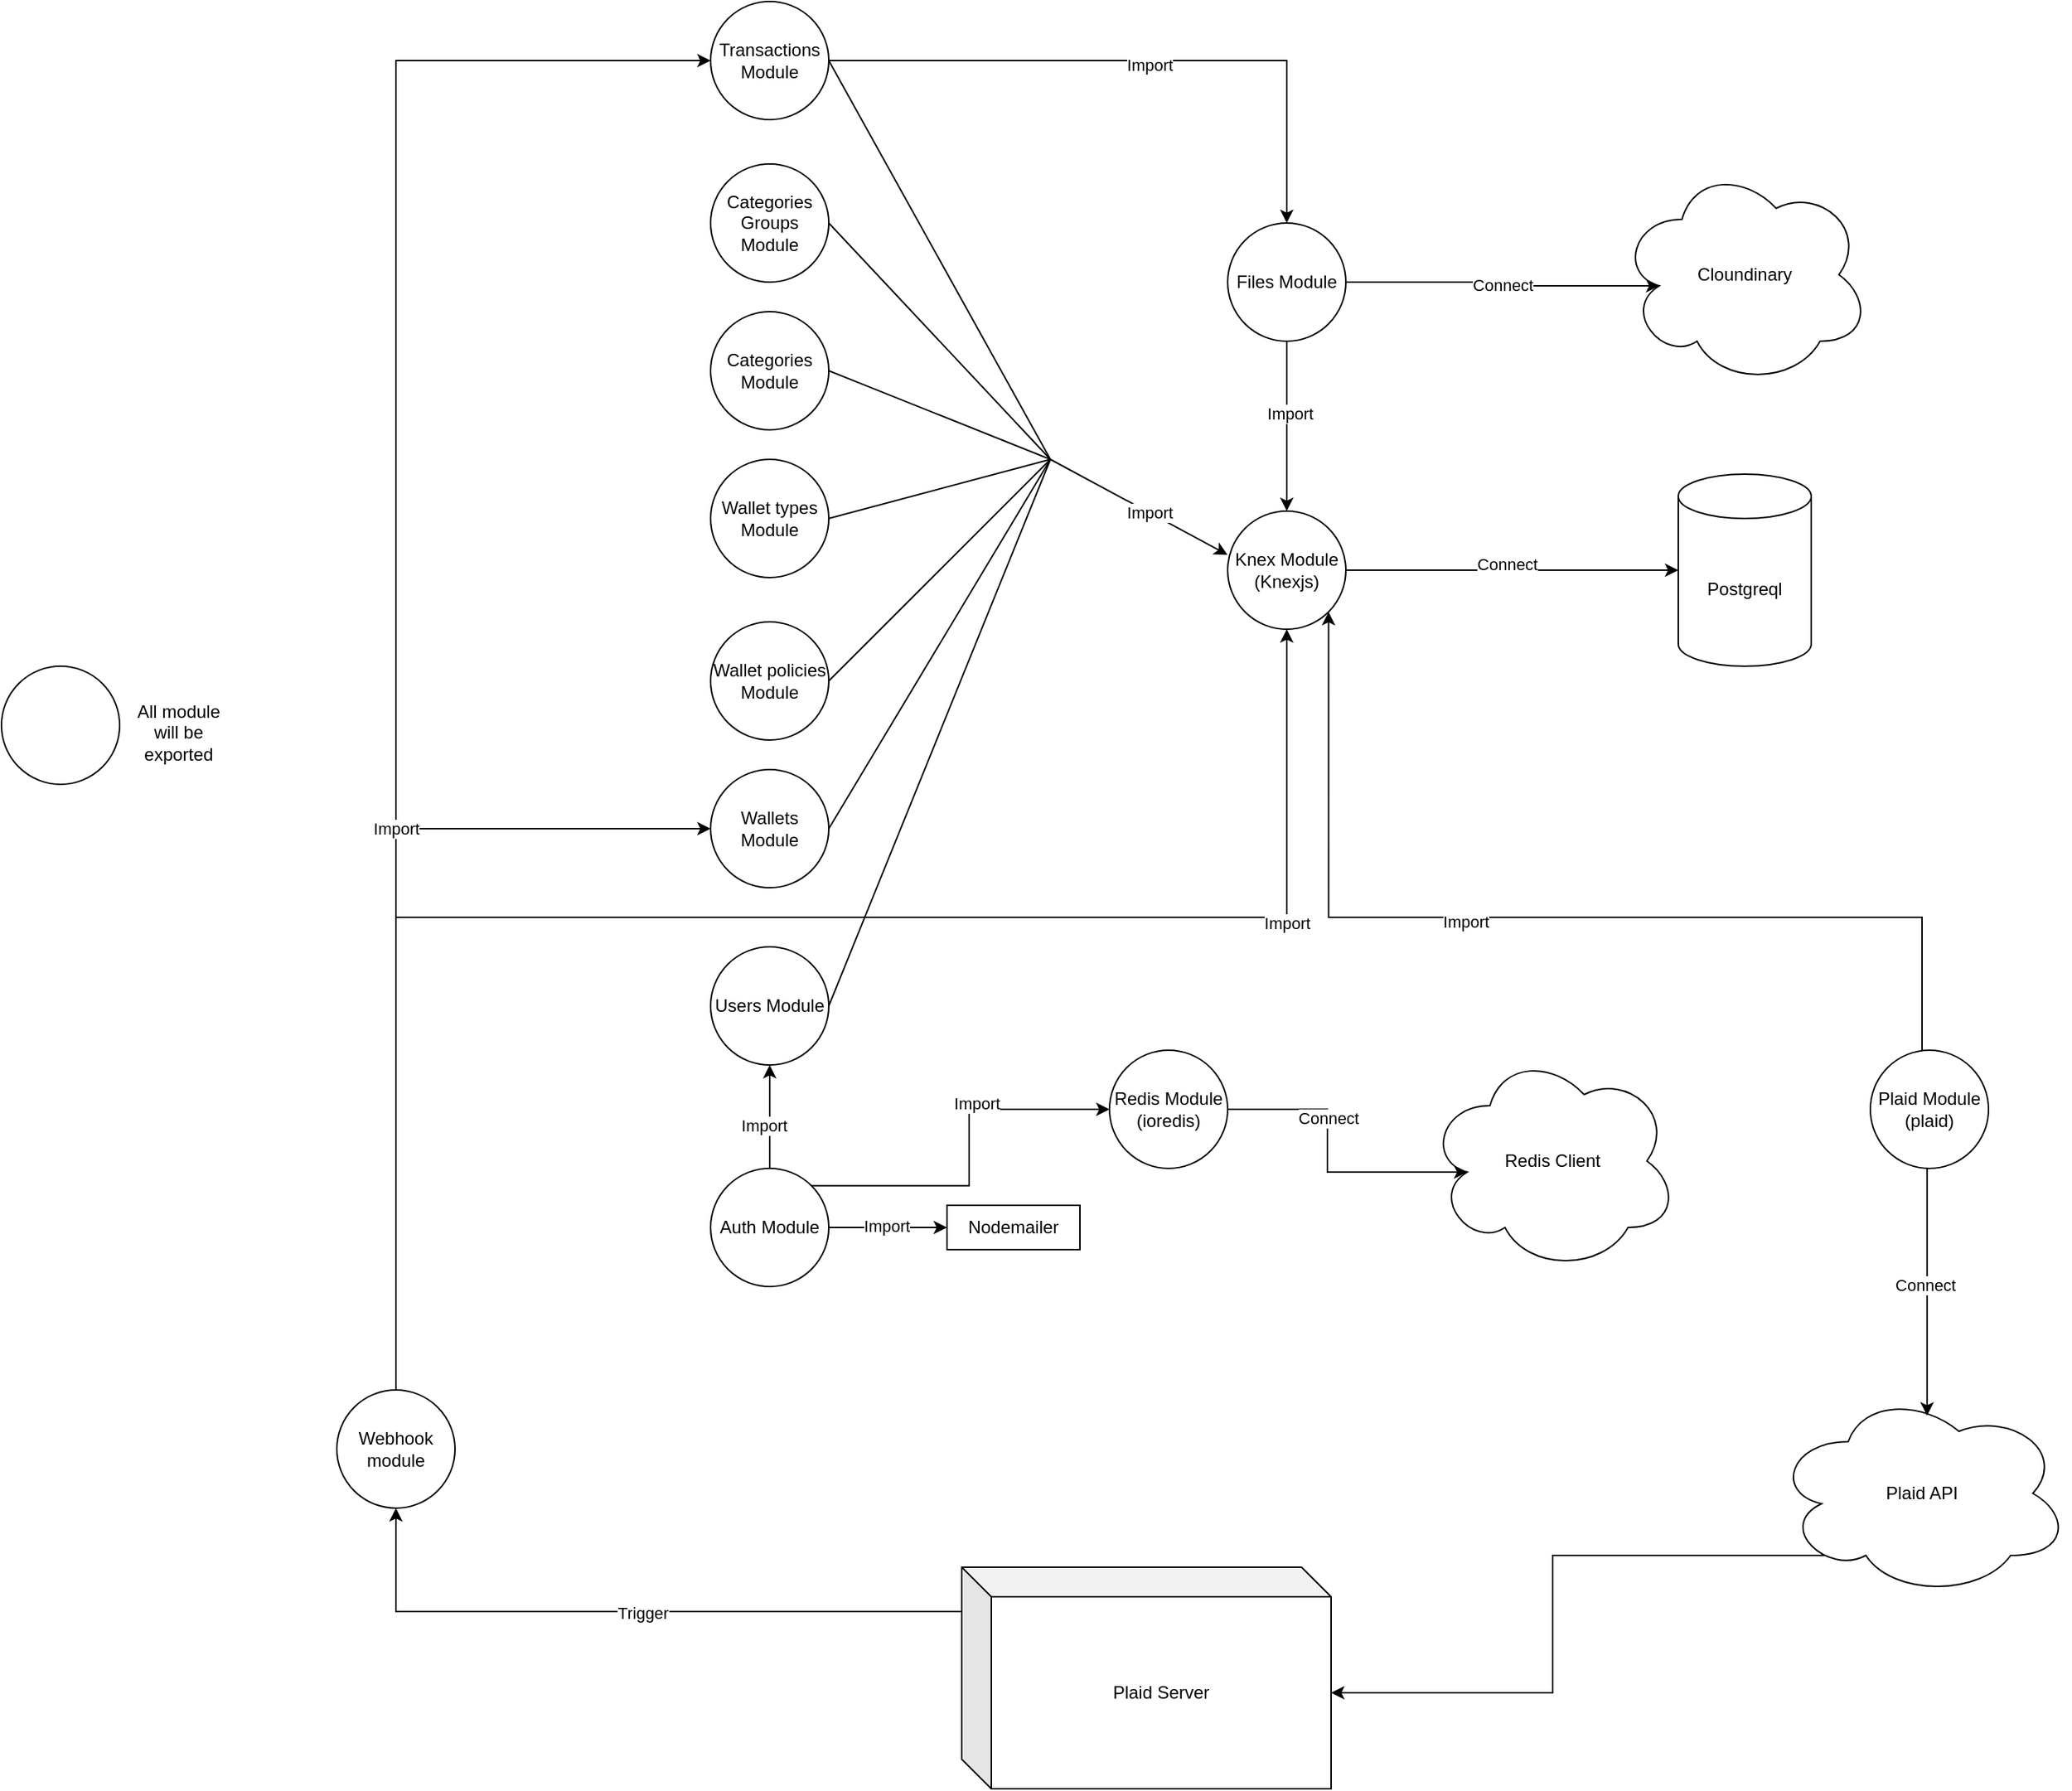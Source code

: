 <mxfile version="22.0.0" type="github">
  <diagram name="Trang-1" id="8wTseshu-IX1uvLoXIzN">
    <mxGraphModel dx="3047" dy="2371" grid="1" gridSize="10" guides="1" tooltips="1" connect="1" arrows="1" fold="1" page="1" pageScale="1" pageWidth="827" pageHeight="1169" math="0" shadow="0">
      <root>
        <mxCell id="0" />
        <mxCell id="1" parent="0" />
        <mxCell id="D0Ex-z9uDckso0K8JjiP-5" value="Redis Client" style="ellipse;shape=cloud;whiteSpace=wrap;html=1;" parent="1" vertex="1">
          <mxGeometry x="285" y="160" width="170" height="150" as="geometry" />
        </mxCell>
        <mxCell id="D0Ex-z9uDckso0K8JjiP-7" value="Postgreql" style="shape=cylinder3;whiteSpace=wrap;html=1;boundedLbl=1;backgroundOutline=1;size=15;" parent="1" vertex="1">
          <mxGeometry x="455" y="-230" width="90" height="130" as="geometry" />
        </mxCell>
        <mxCell id="QPFtsE6FnBYoWJP99QAY-59" style="edgeStyle=orthogonalEdgeStyle;rounded=0;orthogonalLoop=1;jettySize=auto;html=1;exitX=1;exitY=0.5;exitDx=0;exitDy=0;entryX=0;entryY=0.5;entryDx=0;entryDy=0;" edge="1" parent="1" source="D0Ex-z9uDckso0K8JjiP-8" target="QPFtsE6FnBYoWJP99QAY-58">
          <mxGeometry relative="1" as="geometry" />
        </mxCell>
        <mxCell id="QPFtsE6FnBYoWJP99QAY-60" value="Import" style="edgeLabel;html=1;align=center;verticalAlign=middle;resizable=0;points=[];" vertex="1" connectable="0" parent="QPFtsE6FnBYoWJP99QAY-59">
          <mxGeometry x="-0.035" relative="1" as="geometry">
            <mxPoint y="-1" as="offset" />
          </mxGeometry>
        </mxCell>
        <mxCell id="QPFtsE6FnBYoWJP99QAY-65" style="edgeStyle=orthogonalEdgeStyle;rounded=0;orthogonalLoop=1;jettySize=auto;html=1;exitX=1;exitY=0;exitDx=0;exitDy=0;entryX=0;entryY=0.5;entryDx=0;entryDy=0;" edge="1" parent="1" source="D0Ex-z9uDckso0K8JjiP-8" target="QPFtsE6FnBYoWJP99QAY-28">
          <mxGeometry relative="1" as="geometry" />
        </mxCell>
        <mxCell id="QPFtsE6FnBYoWJP99QAY-68" value="Import" style="edgeLabel;html=1;align=center;verticalAlign=middle;resizable=0;points=[];" vertex="1" connectable="0" parent="QPFtsE6FnBYoWJP99QAY-65">
          <mxGeometry x="0.286" y="4" relative="1" as="geometry">
            <mxPoint as="offset" />
          </mxGeometry>
        </mxCell>
        <mxCell id="QPFtsE6FnBYoWJP99QAY-66" style="edgeStyle=orthogonalEdgeStyle;rounded=0;orthogonalLoop=1;jettySize=auto;html=1;exitX=0.5;exitY=0;exitDx=0;exitDy=0;entryX=0.5;entryY=1;entryDx=0;entryDy=0;" edge="1" parent="1" source="D0Ex-z9uDckso0K8JjiP-8" target="D0Ex-z9uDckso0K8JjiP-9">
          <mxGeometry relative="1" as="geometry" />
        </mxCell>
        <mxCell id="QPFtsE6FnBYoWJP99QAY-67" value="Import" style="edgeLabel;html=1;align=center;verticalAlign=middle;resizable=0;points=[];" vertex="1" connectable="0" parent="QPFtsE6FnBYoWJP99QAY-66">
          <mxGeometry x="-0.189" y="4" relative="1" as="geometry">
            <mxPoint y="-1" as="offset" />
          </mxGeometry>
        </mxCell>
        <mxCell id="D0Ex-z9uDckso0K8JjiP-8" value="Auth Module" style="ellipse;whiteSpace=wrap;html=1;aspect=fixed;" parent="1" vertex="1">
          <mxGeometry x="-200" y="240" width="80" height="80" as="geometry" />
        </mxCell>
        <mxCell id="D0Ex-z9uDckso0K8JjiP-9" value="Users Module" style="ellipse;whiteSpace=wrap;html=1;aspect=fixed;" parent="1" vertex="1">
          <mxGeometry x="-200" y="90" width="80" height="80" as="geometry" />
        </mxCell>
        <mxCell id="D0Ex-z9uDckso0K8JjiP-10" value="Wallets Module" style="ellipse;whiteSpace=wrap;html=1;aspect=fixed;" parent="1" vertex="1">
          <mxGeometry x="-200" y="-30" width="80" height="80" as="geometry" />
        </mxCell>
        <mxCell id="QPFtsE6FnBYoWJP99QAY-69" style="edgeStyle=orthogonalEdgeStyle;rounded=0;orthogonalLoop=1;jettySize=auto;html=1;exitX=1;exitY=0.5;exitDx=0;exitDy=0;entryX=0.5;entryY=0;entryDx=0;entryDy=0;" edge="1" parent="1" source="D0Ex-z9uDckso0K8JjiP-11" target="QPFtsE6FnBYoWJP99QAY-20">
          <mxGeometry relative="1" as="geometry">
            <Array as="points">
              <mxPoint x="190" y="-510" />
            </Array>
          </mxGeometry>
        </mxCell>
        <mxCell id="QPFtsE6FnBYoWJP99QAY-70" value="Import" style="edgeLabel;html=1;align=center;verticalAlign=middle;resizable=0;points=[];" vertex="1" connectable="0" parent="QPFtsE6FnBYoWJP99QAY-69">
          <mxGeometry x="0.032" y="-3" relative="1" as="geometry">
            <mxPoint as="offset" />
          </mxGeometry>
        </mxCell>
        <mxCell id="D0Ex-z9uDckso0K8JjiP-11" value="Transactions Module" style="ellipse;whiteSpace=wrap;html=1;aspect=fixed;" parent="1" vertex="1">
          <mxGeometry x="-200" y="-550" width="80" height="80" as="geometry" />
        </mxCell>
        <mxCell id="QPFtsE6FnBYoWJP99QAY-2" value="Categories&lt;br&gt;Module" style="ellipse;whiteSpace=wrap;html=1;aspect=fixed;" vertex="1" parent="1">
          <mxGeometry x="-200" y="-340" width="80" height="80" as="geometry" />
        </mxCell>
        <mxCell id="QPFtsE6FnBYoWJP99QAY-3" value="Wallet policies&lt;br&gt;Module" style="ellipse;whiteSpace=wrap;html=1;aspect=fixed;" vertex="1" parent="1">
          <mxGeometry x="-200" y="-130" width="80" height="80" as="geometry" />
        </mxCell>
        <mxCell id="QPFtsE6FnBYoWJP99QAY-4" value="Wallet types&lt;br&gt;Module" style="ellipse;whiteSpace=wrap;html=1;aspect=fixed;" vertex="1" parent="1">
          <mxGeometry x="-200" y="-240" width="80" height="80" as="geometry" />
        </mxCell>
        <mxCell id="QPFtsE6FnBYoWJP99QAY-19" value="Categories&lt;br&gt;Groups Module" style="ellipse;whiteSpace=wrap;html=1;aspect=fixed;" vertex="1" parent="1">
          <mxGeometry x="-200" y="-440" width="80" height="80" as="geometry" />
        </mxCell>
        <mxCell id="QPFtsE6FnBYoWJP99QAY-36" style="edgeStyle=orthogonalEdgeStyle;rounded=0;orthogonalLoop=1;jettySize=auto;html=1;exitX=0.5;exitY=1;exitDx=0;exitDy=0;entryX=0.5;entryY=0;entryDx=0;entryDy=0;" edge="1" parent="1" source="QPFtsE6FnBYoWJP99QAY-20" target="QPFtsE6FnBYoWJP99QAY-25">
          <mxGeometry relative="1" as="geometry" />
        </mxCell>
        <mxCell id="QPFtsE6FnBYoWJP99QAY-37" value="Import" style="edgeLabel;html=1;align=center;verticalAlign=middle;resizable=0;points=[];" vertex="1" connectable="0" parent="QPFtsE6FnBYoWJP99QAY-36">
          <mxGeometry x="-0.13" y="2" relative="1" as="geometry">
            <mxPoint y="-1" as="offset" />
          </mxGeometry>
        </mxCell>
        <mxCell id="QPFtsE6FnBYoWJP99QAY-20" value="Files Module" style="ellipse;whiteSpace=wrap;html=1;aspect=fixed;" vertex="1" parent="1">
          <mxGeometry x="150" y="-400" width="80" height="80" as="geometry" />
        </mxCell>
        <mxCell id="QPFtsE6FnBYoWJP99QAY-21" value="Cloundinary" style="ellipse;shape=cloud;whiteSpace=wrap;html=1;" vertex="1" parent="1">
          <mxGeometry x="415" y="-440" width="170" height="150" as="geometry" />
        </mxCell>
        <mxCell id="QPFtsE6FnBYoWJP99QAY-73" style="edgeStyle=orthogonalEdgeStyle;rounded=0;orthogonalLoop=1;jettySize=auto;html=1;exitX=0.8;exitY=0.8;exitDx=0;exitDy=0;exitPerimeter=0;entryX=0;entryY=0;entryDx=250;entryDy=85;entryPerimeter=0;" edge="1" parent="1" source="QPFtsE6FnBYoWJP99QAY-22" target="QPFtsE6FnBYoWJP99QAY-74">
          <mxGeometry relative="1" as="geometry">
            <mxPoint x="680" y="720" as="targetPoint" />
          </mxGeometry>
        </mxCell>
        <mxCell id="QPFtsE6FnBYoWJP99QAY-22" value="Plaid API" style="ellipse;shape=cloud;whiteSpace=wrap;html=1;" vertex="1" parent="1">
          <mxGeometry x="520" y="390" width="200" height="140" as="geometry" />
        </mxCell>
        <mxCell id="QPFtsE6FnBYoWJP99QAY-25" value="Knex Module&lt;br&gt;(Knexjs)" style="ellipse;whiteSpace=wrap;html=1;aspect=fixed;" vertex="1" parent="1">
          <mxGeometry x="150" y="-205" width="80" height="80" as="geometry" />
        </mxCell>
        <mxCell id="QPFtsE6FnBYoWJP99QAY-26" style="edgeStyle=orthogonalEdgeStyle;rounded=0;orthogonalLoop=1;jettySize=auto;html=1;exitX=1;exitY=0.5;exitDx=0;exitDy=0;entryX=0;entryY=0.5;entryDx=0;entryDy=0;entryPerimeter=0;" edge="1" parent="1" source="QPFtsE6FnBYoWJP99QAY-25" target="D0Ex-z9uDckso0K8JjiP-7">
          <mxGeometry relative="1" as="geometry" />
        </mxCell>
        <mxCell id="QPFtsE6FnBYoWJP99QAY-27" value="Connect" style="edgeLabel;html=1;align=center;verticalAlign=middle;resizable=0;points=[];" vertex="1" connectable="0" parent="QPFtsE6FnBYoWJP99QAY-26">
          <mxGeometry x="-0.031" y="4" relative="1" as="geometry">
            <mxPoint as="offset" />
          </mxGeometry>
        </mxCell>
        <mxCell id="QPFtsE6FnBYoWJP99QAY-28" value="Redis Module&lt;br&gt;(ioredis)" style="ellipse;whiteSpace=wrap;html=1;aspect=fixed;" vertex="1" parent="1">
          <mxGeometry x="70" y="160" width="80" height="80" as="geometry" />
        </mxCell>
        <mxCell id="QPFtsE6FnBYoWJP99QAY-29" style="edgeStyle=orthogonalEdgeStyle;rounded=0;orthogonalLoop=1;jettySize=auto;html=1;exitX=1;exitY=0.5;exitDx=0;exitDy=0;entryX=0.16;entryY=0.55;entryDx=0;entryDy=0;entryPerimeter=0;" edge="1" parent="1" source="QPFtsE6FnBYoWJP99QAY-28" target="D0Ex-z9uDckso0K8JjiP-5">
          <mxGeometry relative="1" as="geometry" />
        </mxCell>
        <mxCell id="QPFtsE6FnBYoWJP99QAY-30" value="Connect" style="edgeLabel;html=1;align=center;verticalAlign=middle;resizable=0;points=[];" vertex="1" connectable="0" parent="QPFtsE6FnBYoWJP99QAY-29">
          <mxGeometry x="-0.289" relative="1" as="geometry">
            <mxPoint as="offset" />
          </mxGeometry>
        </mxCell>
        <mxCell id="QPFtsE6FnBYoWJP99QAY-82" style="edgeStyle=orthogonalEdgeStyle;rounded=0;orthogonalLoop=1;jettySize=auto;html=1;exitX=0;exitY=0;exitDx=0;exitDy=0;entryX=1;entryY=1;entryDx=0;entryDy=0;" edge="1" parent="1" source="QPFtsE6FnBYoWJP99QAY-31" target="QPFtsE6FnBYoWJP99QAY-25">
          <mxGeometry relative="1" as="geometry">
            <Array as="points">
              <mxPoint x="620" y="172" />
              <mxPoint x="620" y="70" />
              <mxPoint x="218" y="70" />
            </Array>
          </mxGeometry>
        </mxCell>
        <mxCell id="QPFtsE6FnBYoWJP99QAY-84" value="Import" style="edgeLabel;html=1;align=center;verticalAlign=middle;resizable=0;points=[];" vertex="1" connectable="0" parent="QPFtsE6FnBYoWJP99QAY-82">
          <mxGeometry x="0.183" y="3" relative="1" as="geometry">
            <mxPoint as="offset" />
          </mxGeometry>
        </mxCell>
        <mxCell id="QPFtsE6FnBYoWJP99QAY-31" value="Plaid Module&lt;br&gt;(plaid)" style="ellipse;whiteSpace=wrap;html=1;aspect=fixed;" vertex="1" parent="1">
          <mxGeometry x="585" y="160" width="80" height="80" as="geometry" />
        </mxCell>
        <mxCell id="QPFtsE6FnBYoWJP99QAY-32" style="edgeStyle=orthogonalEdgeStyle;rounded=0;orthogonalLoop=1;jettySize=auto;html=1;entryX=0.517;entryY=0.124;entryDx=0;entryDy=0;entryPerimeter=0;exitX=0.5;exitY=1;exitDx=0;exitDy=0;" edge="1" parent="1" source="QPFtsE6FnBYoWJP99QAY-31" target="QPFtsE6FnBYoWJP99QAY-22">
          <mxGeometry relative="1" as="geometry">
            <mxPoint x="720" y="220" as="sourcePoint" />
            <mxPoint x="540" y="450" as="targetPoint" />
            <Array as="points">
              <mxPoint x="623" y="240" />
            </Array>
          </mxGeometry>
        </mxCell>
        <mxCell id="QPFtsE6FnBYoWJP99QAY-33" value="Connect&lt;br&gt;" style="edgeLabel;html=1;align=center;verticalAlign=middle;resizable=0;points=[];" vertex="1" connectable="0" parent="QPFtsE6FnBYoWJP99QAY-32">
          <mxGeometry x="-0.049" y="-1" relative="1" as="geometry">
            <mxPoint x="-1" as="offset" />
          </mxGeometry>
        </mxCell>
        <mxCell id="QPFtsE6FnBYoWJP99QAY-34" style="edgeStyle=orthogonalEdgeStyle;rounded=0;orthogonalLoop=1;jettySize=auto;html=1;exitX=1;exitY=0.5;exitDx=0;exitDy=0;entryX=0.16;entryY=0.55;entryDx=0;entryDy=0;entryPerimeter=0;" edge="1" parent="1" source="QPFtsE6FnBYoWJP99QAY-20" target="QPFtsE6FnBYoWJP99QAY-21">
          <mxGeometry relative="1" as="geometry" />
        </mxCell>
        <mxCell id="QPFtsE6FnBYoWJP99QAY-35" value="Connect" style="edgeLabel;html=1;align=center;verticalAlign=middle;resizable=0;points=[];" vertex="1" connectable="0" parent="QPFtsE6FnBYoWJP99QAY-34">
          <mxGeometry x="0.005" y="1" relative="1" as="geometry">
            <mxPoint as="offset" />
          </mxGeometry>
        </mxCell>
        <mxCell id="QPFtsE6FnBYoWJP99QAY-43" value="" style="endArrow=none;html=1;rounded=0;exitX=1;exitY=0.5;exitDx=0;exitDy=0;" edge="1" parent="1" source="QPFtsE6FnBYoWJP99QAY-19">
          <mxGeometry width="50" height="50" relative="1" as="geometry">
            <mxPoint x="-80" y="-430" as="sourcePoint" />
            <mxPoint x="30" y="-240" as="targetPoint" />
            <Array as="points" />
          </mxGeometry>
        </mxCell>
        <mxCell id="QPFtsE6FnBYoWJP99QAY-45" value="" style="endArrow=none;html=1;rounded=0;exitX=1;exitY=0.5;exitDx=0;exitDy=0;" edge="1" parent="1" source="QPFtsE6FnBYoWJP99QAY-2">
          <mxGeometry width="50" height="50" relative="1" as="geometry">
            <mxPoint x="-50" y="-320" as="sourcePoint" />
            <mxPoint x="30" y="-240" as="targetPoint" />
          </mxGeometry>
        </mxCell>
        <mxCell id="QPFtsE6FnBYoWJP99QAY-46" value="" style="endArrow=none;html=1;rounded=0;exitX=1;exitY=0.5;exitDx=0;exitDy=0;" edge="1" parent="1" source="QPFtsE6FnBYoWJP99QAY-4">
          <mxGeometry width="50" height="50" relative="1" as="geometry">
            <mxPoint x="-100" y="-225" as="sourcePoint" />
            <mxPoint x="30" y="-240" as="targetPoint" />
          </mxGeometry>
        </mxCell>
        <mxCell id="QPFtsE6FnBYoWJP99QAY-47" value="" style="endArrow=none;html=1;rounded=0;exitX=1;exitY=0.5;exitDx=0;exitDy=0;" edge="1" parent="1" source="QPFtsE6FnBYoWJP99QAY-3">
          <mxGeometry width="50" height="50" relative="1" as="geometry">
            <mxPoint x="-90" y="-112.5" as="sourcePoint" />
            <mxPoint x="30" y="-240" as="targetPoint" />
          </mxGeometry>
        </mxCell>
        <mxCell id="QPFtsE6FnBYoWJP99QAY-48" value="" style="endArrow=none;html=1;rounded=0;exitX=1;exitY=0.5;exitDx=0;exitDy=0;" edge="1" parent="1" source="D0Ex-z9uDckso0K8JjiP-9">
          <mxGeometry width="50" height="50" relative="1" as="geometry">
            <mxPoint x="-90" y="10" as="sourcePoint" />
            <mxPoint x="30" y="-240" as="targetPoint" />
          </mxGeometry>
        </mxCell>
        <mxCell id="QPFtsE6FnBYoWJP99QAY-49" value="" style="endArrow=none;html=1;rounded=0;exitX=1;exitY=0.5;exitDx=0;exitDy=0;" edge="1" parent="1" source="D0Ex-z9uDckso0K8JjiP-10">
          <mxGeometry width="50" height="50" relative="1" as="geometry">
            <mxPoint x="-70" y="127" as="sourcePoint" />
            <mxPoint x="30" y="-240" as="targetPoint" />
          </mxGeometry>
        </mxCell>
        <mxCell id="QPFtsE6FnBYoWJP99QAY-50" value="" style="endArrow=none;html=1;rounded=0;exitX=1;exitY=0.5;exitDx=0;exitDy=0;" edge="1" parent="1" source="D0Ex-z9uDckso0K8JjiP-11">
          <mxGeometry width="50" height="50" relative="1" as="geometry">
            <mxPoint x="-70" y="250" as="sourcePoint" />
            <mxPoint x="30" y="-240" as="targetPoint" />
          </mxGeometry>
        </mxCell>
        <mxCell id="QPFtsE6FnBYoWJP99QAY-58" value="Nodemailer" style="rounded=0;whiteSpace=wrap;html=1;" vertex="1" parent="1">
          <mxGeometry x="-40" y="265" width="90" height="30" as="geometry" />
        </mxCell>
        <mxCell id="QPFtsE6FnBYoWJP99QAY-77" style="edgeStyle=orthogonalEdgeStyle;rounded=0;orthogonalLoop=1;jettySize=auto;html=1;exitX=0.5;exitY=0;exitDx=0;exitDy=0;entryX=0;entryY=0.5;entryDx=0;entryDy=0;" edge="1" parent="1" source="QPFtsE6FnBYoWJP99QAY-72" target="D0Ex-z9uDckso0K8JjiP-10">
          <mxGeometry relative="1" as="geometry" />
        </mxCell>
        <mxCell id="QPFtsE6FnBYoWJP99QAY-78" style="edgeStyle=orthogonalEdgeStyle;rounded=0;orthogonalLoop=1;jettySize=auto;html=1;exitX=0.5;exitY=0;exitDx=0;exitDy=0;entryX=0;entryY=0.5;entryDx=0;entryDy=0;" edge="1" parent="1" source="QPFtsE6FnBYoWJP99QAY-72" target="D0Ex-z9uDckso0K8JjiP-11">
          <mxGeometry relative="1" as="geometry" />
        </mxCell>
        <mxCell id="QPFtsE6FnBYoWJP99QAY-79" value="Import" style="edgeLabel;html=1;align=center;verticalAlign=middle;resizable=0;points=[];" vertex="1" connectable="0" parent="QPFtsE6FnBYoWJP99QAY-78">
          <mxGeometry x="-0.3" relative="1" as="geometry">
            <mxPoint y="9" as="offset" />
          </mxGeometry>
        </mxCell>
        <mxCell id="QPFtsE6FnBYoWJP99QAY-80" style="edgeStyle=orthogonalEdgeStyle;rounded=0;orthogonalLoop=1;jettySize=auto;html=1;exitX=0.5;exitY=0;exitDx=0;exitDy=0;entryX=0.5;entryY=1;entryDx=0;entryDy=0;" edge="1" parent="1" source="QPFtsE6FnBYoWJP99QAY-72" target="QPFtsE6FnBYoWJP99QAY-25">
          <mxGeometry relative="1" as="geometry">
            <Array as="points">
              <mxPoint x="-413" y="70" />
              <mxPoint x="190" y="70" />
            </Array>
          </mxGeometry>
        </mxCell>
        <mxCell id="QPFtsE6FnBYoWJP99QAY-81" value="Import" style="edgeLabel;html=1;align=center;verticalAlign=middle;resizable=0;points=[];" vertex="1" connectable="0" parent="QPFtsE6FnBYoWJP99QAY-80">
          <mxGeometry x="0.651" y="-4" relative="1" as="geometry">
            <mxPoint x="-4" y="4" as="offset" />
          </mxGeometry>
        </mxCell>
        <mxCell id="QPFtsE6FnBYoWJP99QAY-72" value="Webhook module" style="ellipse;whiteSpace=wrap;html=1;aspect=fixed;" vertex="1" parent="1">
          <mxGeometry x="-453" y="390" width="80" height="80" as="geometry" />
        </mxCell>
        <mxCell id="QPFtsE6FnBYoWJP99QAY-75" style="edgeStyle=orthogonalEdgeStyle;rounded=0;orthogonalLoop=1;jettySize=auto;html=1;exitX=0;exitY=0;exitDx=0;exitDy=30;exitPerimeter=0;entryX=0.5;entryY=1;entryDx=0;entryDy=0;" edge="1" parent="1" source="QPFtsE6FnBYoWJP99QAY-74" target="QPFtsE6FnBYoWJP99QAY-72">
          <mxGeometry relative="1" as="geometry" />
        </mxCell>
        <mxCell id="QPFtsE6FnBYoWJP99QAY-76" value="Trigger" style="edgeLabel;html=1;align=center;verticalAlign=middle;resizable=0;points=[];" vertex="1" connectable="0" parent="QPFtsE6FnBYoWJP99QAY-75">
          <mxGeometry x="-0.05" y="1" relative="1" as="geometry">
            <mxPoint x="-1" as="offset" />
          </mxGeometry>
        </mxCell>
        <mxCell id="QPFtsE6FnBYoWJP99QAY-74" value="Plaid Server" style="shape=cube;whiteSpace=wrap;html=1;boundedLbl=1;backgroundOutline=1;darkOpacity=0.05;darkOpacity2=0.1;" vertex="1" parent="1">
          <mxGeometry x="-30.0" y="510" width="250" height="150" as="geometry" />
        </mxCell>
        <mxCell id="QPFtsE6FnBYoWJP99QAY-85" value="" style="endArrow=classic;html=1;rounded=0;entryX=-0.001;entryY=0.37;entryDx=0;entryDy=0;entryPerimeter=0;" edge="1" parent="1" target="QPFtsE6FnBYoWJP99QAY-25">
          <mxGeometry width="50" height="50" relative="1" as="geometry">
            <mxPoint x="30" y="-240" as="sourcePoint" />
            <mxPoint x="110" y="-80" as="targetPoint" />
          </mxGeometry>
        </mxCell>
        <mxCell id="QPFtsE6FnBYoWJP99QAY-86" value="Import" style="edgeLabel;html=1;align=center;verticalAlign=middle;resizable=0;points=[];" vertex="1" connectable="0" parent="QPFtsE6FnBYoWJP99QAY-85">
          <mxGeometry x="0.103" y="-7" relative="1" as="geometry">
            <mxPoint x="4" y="-6" as="offset" />
          </mxGeometry>
        </mxCell>
        <mxCell id="QPFtsE6FnBYoWJP99QAY-87" value="" style="ellipse;whiteSpace=wrap;html=1;aspect=fixed;" vertex="1" parent="1">
          <mxGeometry x="-680" y="-100" width="80" height="80" as="geometry" />
        </mxCell>
        <mxCell id="QPFtsE6FnBYoWJP99QAY-88" value="All module will be exported" style="text;html=1;strokeColor=none;fillColor=none;align=center;verticalAlign=middle;whiteSpace=wrap;rounded=0;" vertex="1" parent="1">
          <mxGeometry x="-590" y="-70" width="60" height="30" as="geometry" />
        </mxCell>
      </root>
    </mxGraphModel>
  </diagram>
</mxfile>
